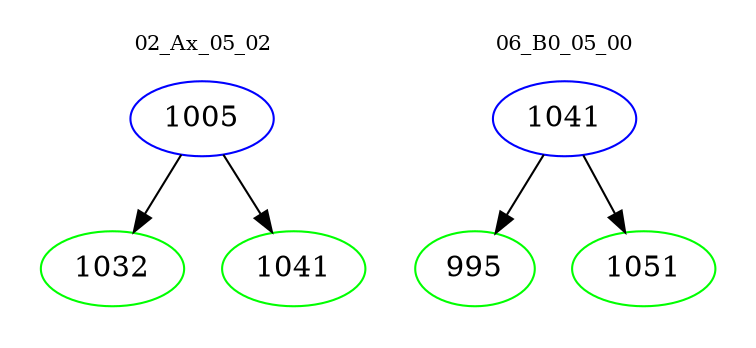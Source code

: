 digraph{
subgraph cluster_0 {
color = white
label = "02_Ax_05_02";
fontsize=10;
T0_1005 [label="1005", color="blue"]
T0_1005 -> T0_1032 [color="black"]
T0_1032 [label="1032", color="green"]
T0_1005 -> T0_1041 [color="black"]
T0_1041 [label="1041", color="green"]
}
subgraph cluster_1 {
color = white
label = "06_B0_05_00";
fontsize=10;
T1_1041 [label="1041", color="blue"]
T1_1041 -> T1_995 [color="black"]
T1_995 [label="995", color="green"]
T1_1041 -> T1_1051 [color="black"]
T1_1051 [label="1051", color="green"]
}
}
